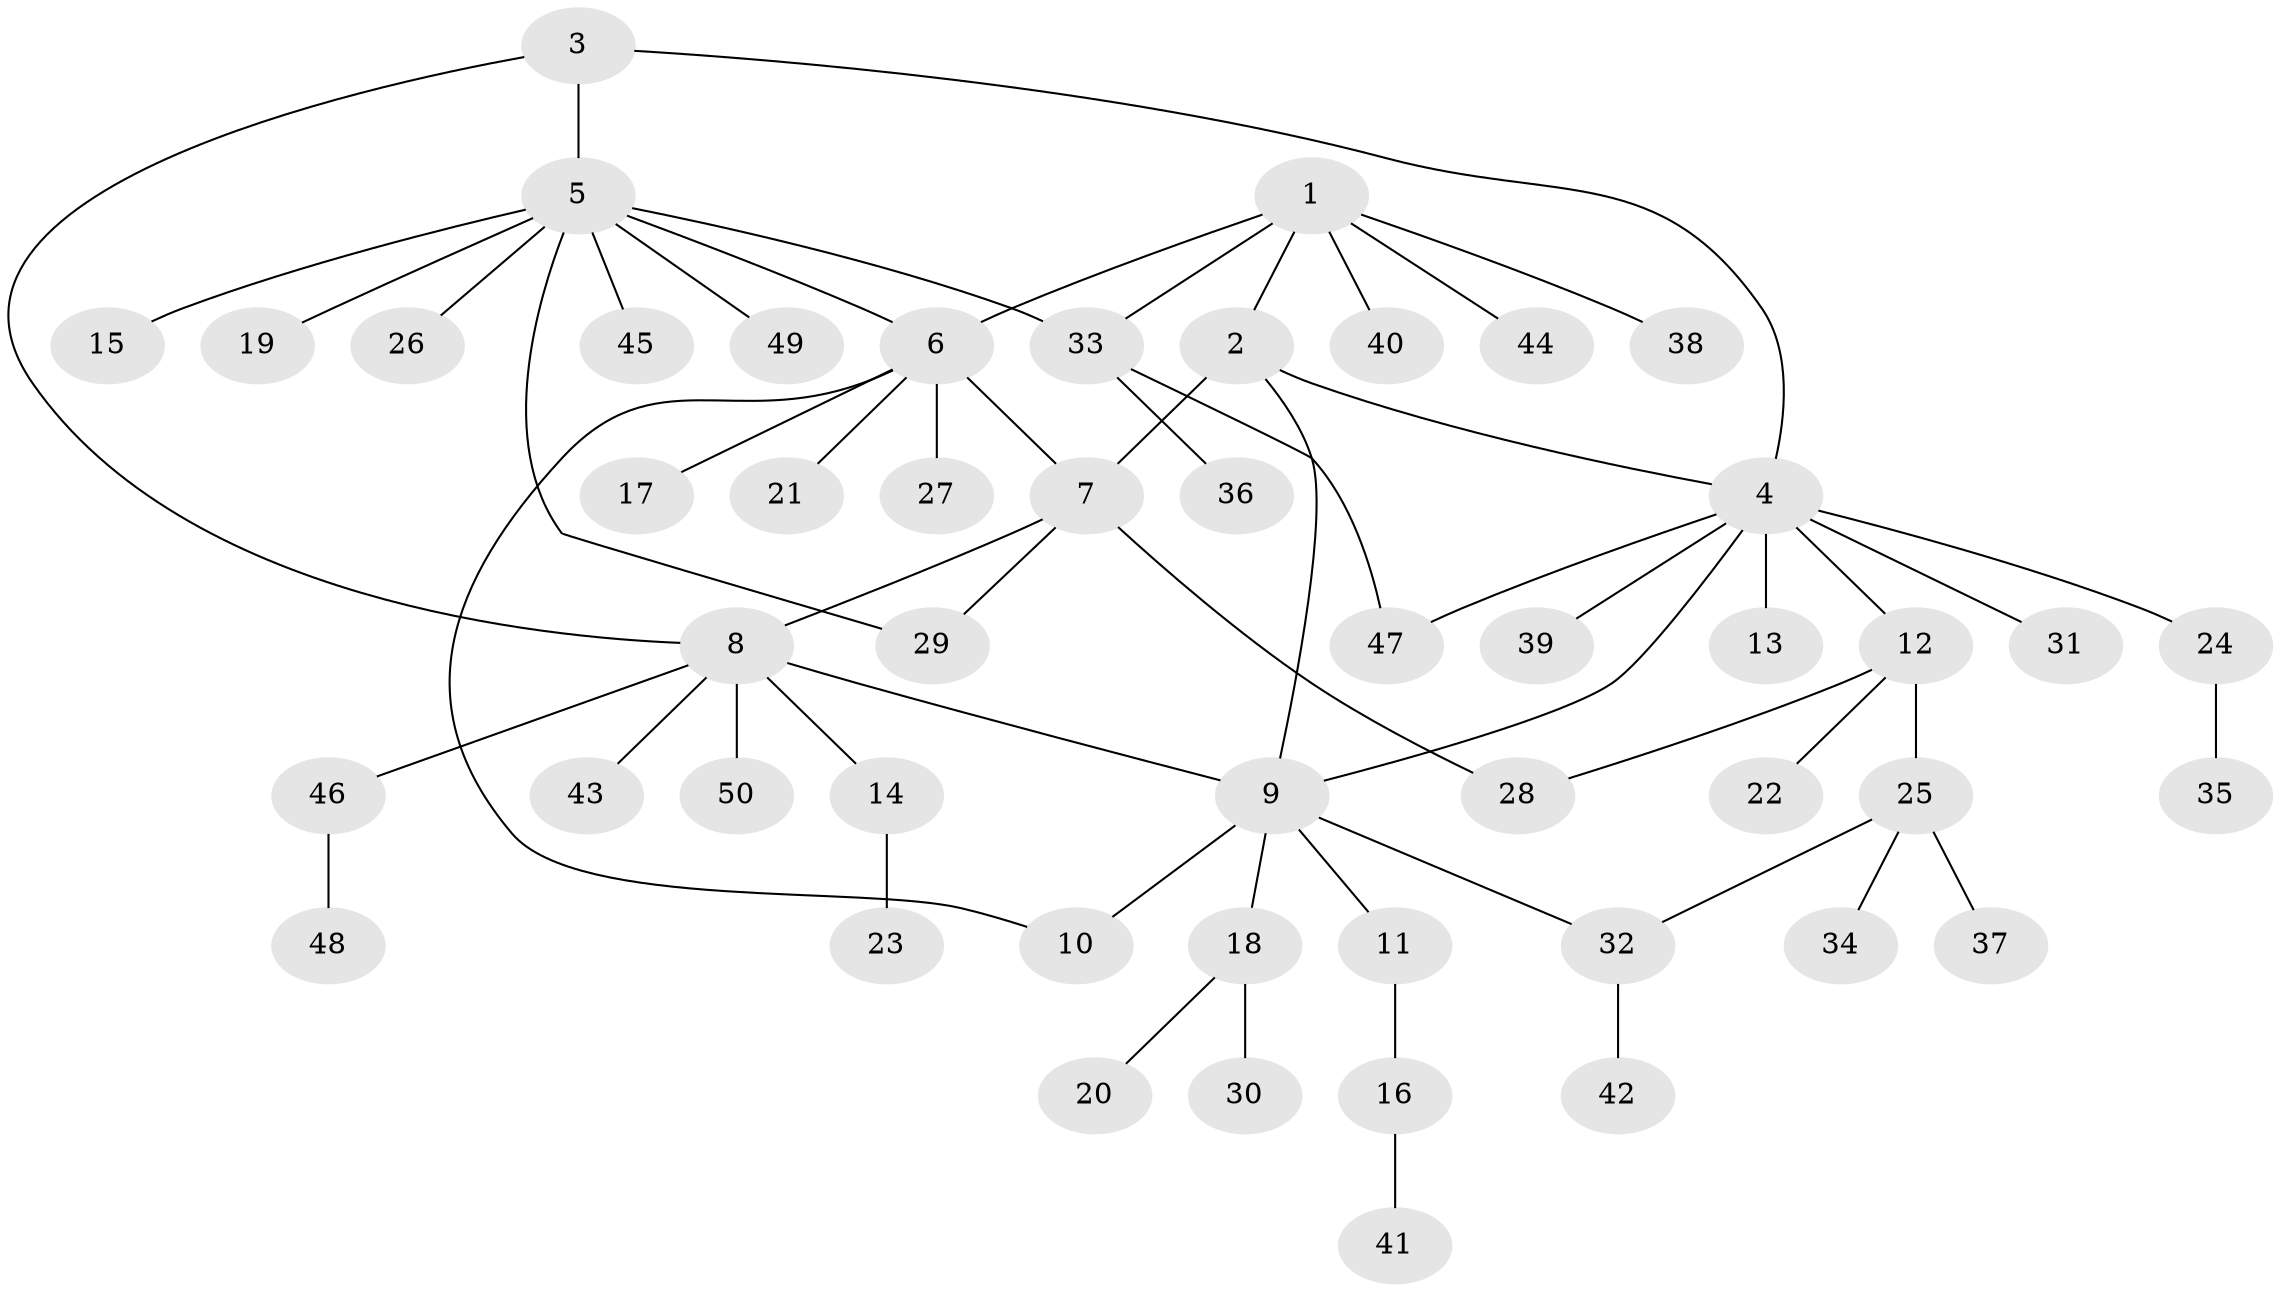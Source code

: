 // coarse degree distribution, {1: 0.5294117647058824, 4: 0.058823529411764705, 5: 0.11764705882352941, 2: 0.058823529411764705, 8: 0.058823529411764705, 3: 0.11764705882352941, 7: 0.058823529411764705}
// Generated by graph-tools (version 1.1) at 2025/37/03/04/25 23:37:40]
// undirected, 50 vertices, 60 edges
graph export_dot {
  node [color=gray90,style=filled];
  1;
  2;
  3;
  4;
  5;
  6;
  7;
  8;
  9;
  10;
  11;
  12;
  13;
  14;
  15;
  16;
  17;
  18;
  19;
  20;
  21;
  22;
  23;
  24;
  25;
  26;
  27;
  28;
  29;
  30;
  31;
  32;
  33;
  34;
  35;
  36;
  37;
  38;
  39;
  40;
  41;
  42;
  43;
  44;
  45;
  46;
  47;
  48;
  49;
  50;
  1 -- 2;
  1 -- 6;
  1 -- 33;
  1 -- 38;
  1 -- 40;
  1 -- 44;
  2 -- 4;
  2 -- 7;
  2 -- 9;
  3 -- 4;
  3 -- 5;
  3 -- 8;
  4 -- 9;
  4 -- 12;
  4 -- 13;
  4 -- 24;
  4 -- 31;
  4 -- 39;
  4 -- 47;
  5 -- 6;
  5 -- 15;
  5 -- 19;
  5 -- 26;
  5 -- 29;
  5 -- 33;
  5 -- 45;
  5 -- 49;
  6 -- 7;
  6 -- 10;
  6 -- 17;
  6 -- 21;
  6 -- 27;
  7 -- 8;
  7 -- 28;
  7 -- 29;
  8 -- 9;
  8 -- 14;
  8 -- 43;
  8 -- 46;
  8 -- 50;
  9 -- 10;
  9 -- 11;
  9 -- 18;
  9 -- 32;
  11 -- 16;
  12 -- 22;
  12 -- 25;
  12 -- 28;
  14 -- 23;
  16 -- 41;
  18 -- 20;
  18 -- 30;
  24 -- 35;
  25 -- 32;
  25 -- 34;
  25 -- 37;
  32 -- 42;
  33 -- 36;
  33 -- 47;
  46 -- 48;
}
